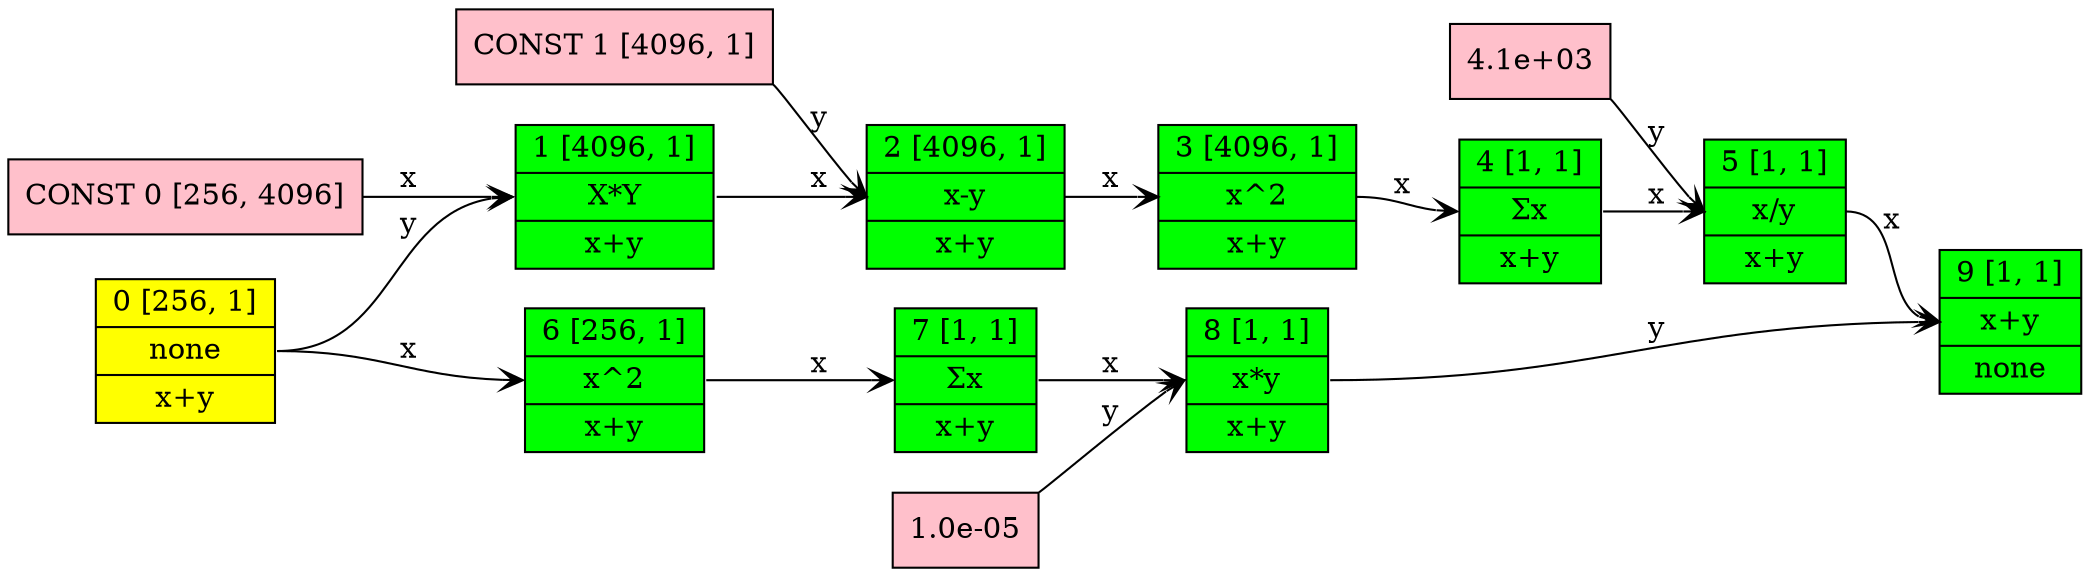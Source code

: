 digraph G {
  newrank = true;
  rankdir = LR;
  "0000023e004122b0" [ style = filled; fillcolor = yellow; shape = record; label="0 [256, 1] | <x>none | <g>x+y"; ]
  "0000023e00412c30" [ style = filled; fillcolor = green; shape = record; label="1 [4096, 1] | <x>X*Y | <g>x+y"; ]
  "0000023e0041adb0" [ style = filled; fillcolor = green; shape = record; label="2 [4096, 1] | <x>x-y | <g>x+y"; ]
  "0000023e00422f30" [ style = filled; fillcolor = green; shape = record; label="3 [4096, 1] | <x>x^2 | <g>x+y"; ]
  "0000023e0042b0b0" [ style = filled; fillcolor = green; shape = record; label="4 [1, 1] | <x>Σx | <g>x+y"; ]
  "0000023e0042b320" [ style = filled; fillcolor = green; shape = record; label="5 [1, 1] | <x>x/y | <g>x+y"; ]
  "0000023e0042b4c0" [ style = filled; fillcolor = green; shape = record; label="6 [256, 1] | <x>x^2 | <g>x+y"; ]
  "0000023e0042be40" [ style = filled; fillcolor = green; shape = record; label="7 [1, 1] | <x>Σx | <g>x+y"; ]
  "0000023e0042bfe0" [ style = filled; fillcolor = green; shape = record; label="8 [1, 1] | <x>x*y | <g>x+y"; ]
  "0000023e0042c180" [ style = filled; fillcolor = green; shape = record; label="9 [1, 1] | <x>x+y | <g>none"; ]
  "0000023e0000e060" [ style = filled; fillcolor = pink; shape = record; label="<x>CONST 0 [256, 4096]"; ]
  "0000023e0040e120" [ style = filled; fillcolor = pink; shape = record; label="<x>CONST 1 [4096, 1]"; ]
  "0000023e0042b250" [ style = filled; fillcolor = pink; shape = record; label="<x>4.1e+03"; ]
  "0000023e004121e0" [ style = filled; fillcolor = pink; shape = record; label="<x>1.0e-05"; ]
  "0000023e0000e060":x -> "0000023e00412c30":x [ arrowhead = vee; style = solid; label = "x"; ]
  "0000023e004122b0":x -> "0000023e00412c30":x [ arrowhead = vee; style = solid; label = "y"; ]
  "0000023e00412c30":x -> "0000023e0041adb0":x [ arrowhead = vee; style = solid; label = "x"; ]
  "0000023e0040e120":x -> "0000023e0041adb0":x [ arrowhead = vee; style = solid; label = "y"; ]
  "0000023e0041adb0":x -> "0000023e00422f30":x [ arrowhead = vee; style = solid; label = "x"; ]
  "0000023e00422f30":x -> "0000023e0042b0b0":x [ arrowhead = vee; style = solid; label = "x"; ]
  "0000023e0042b0b0":x -> "0000023e0042b320":x [ arrowhead = vee; style = solid; label = "x"; ]
  "0000023e0042b250":x -> "0000023e0042b320":x [ arrowhead = vee; style = solid; label = "y"; ]
  "0000023e004122b0":x -> "0000023e0042b4c0":x [ arrowhead = vee; style = solid; label = "x"; ]
  "0000023e0042b4c0":x -> "0000023e0042be40":x [ arrowhead = vee; style = solid; label = "x"; ]
  "0000023e0042be40":x -> "0000023e0042bfe0":x [ arrowhead = vee; style = solid; label = "x"; ]
  "0000023e004121e0":x -> "0000023e0042bfe0":x [ arrowhead = vee; style = solid; label = "y"; ]
  "0000023e0042b320":x -> "0000023e0042c180":x [ arrowhead = vee; style = solid; label = "x"; ]
  "0000023e0042bfe0":x -> "0000023e0042c180":x [ arrowhead = vee; style = solid; label = "y"; ]
}
